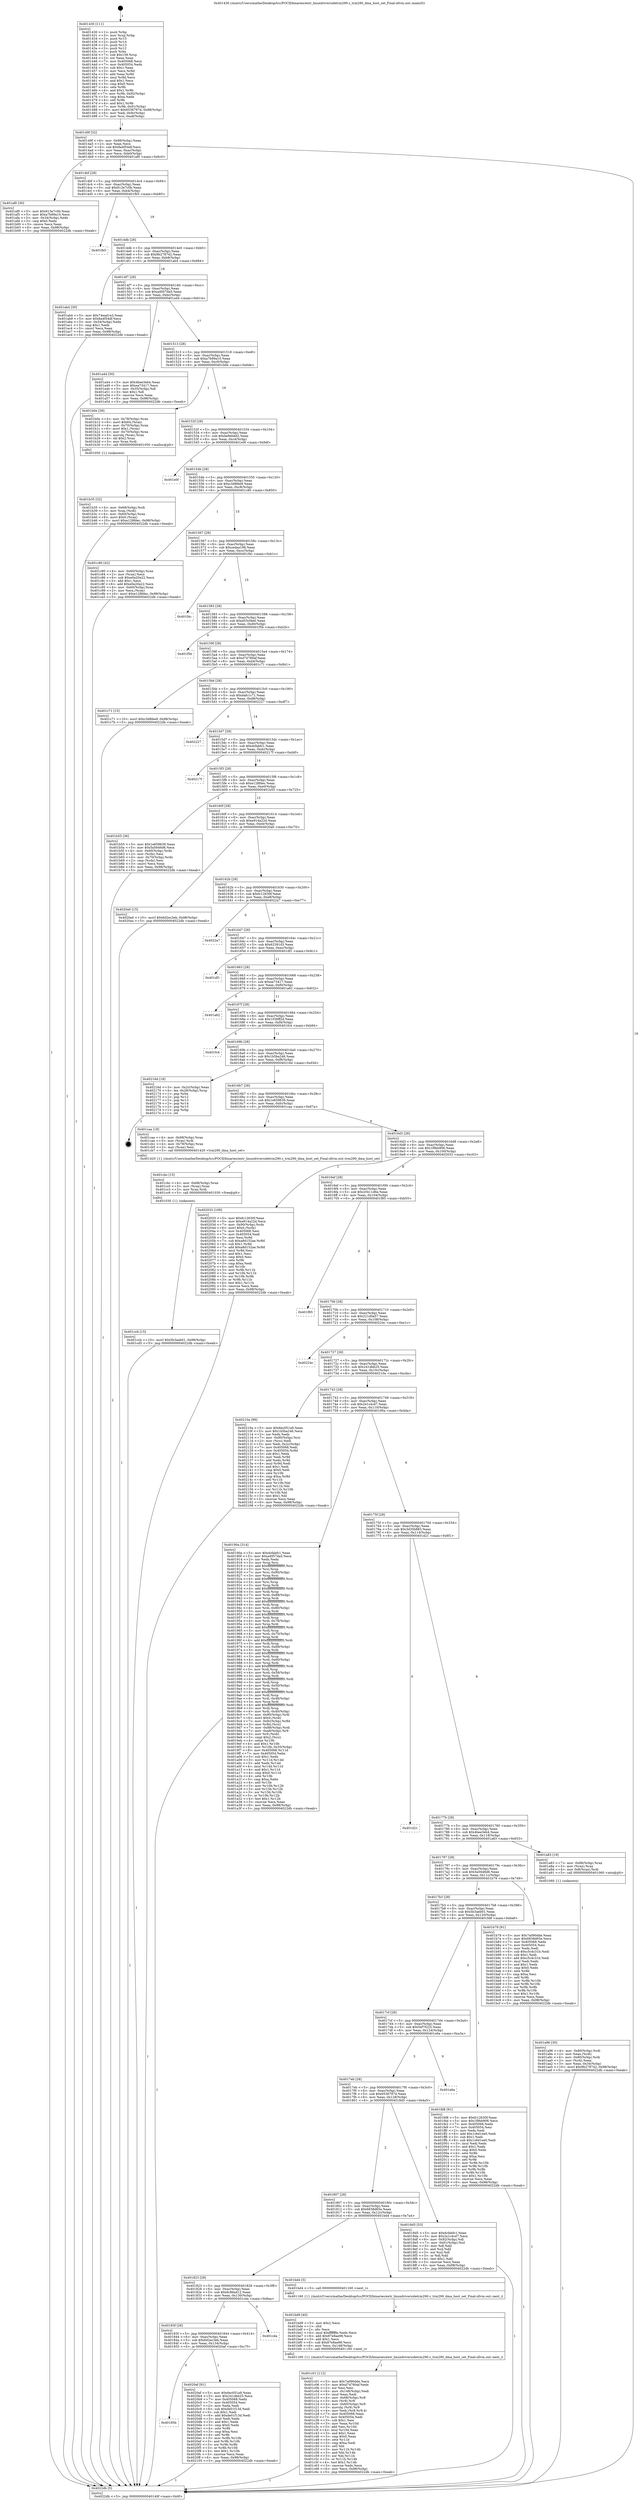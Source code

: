 digraph "0x401430" {
  label = "0x401430 (/mnt/c/Users/mathe/Desktop/tcc/POCII/binaries/extr_linuxdriversidetrm290.c_trm290_dma_host_set_Final-ollvm.out::main(0))"
  labelloc = "t"
  node[shape=record]

  Entry [label="",width=0.3,height=0.3,shape=circle,fillcolor=black,style=filled]
  "0x40149f" [label="{
     0x40149f [32]\l
     | [instrs]\l
     &nbsp;&nbsp;0x40149f \<+6\>: mov -0x98(%rbp),%eax\l
     &nbsp;&nbsp;0x4014a5 \<+2\>: mov %eax,%ecx\l
     &nbsp;&nbsp;0x4014a7 \<+6\>: sub $0x8a4f54df,%ecx\l
     &nbsp;&nbsp;0x4014ad \<+6\>: mov %eax,-0xac(%rbp)\l
     &nbsp;&nbsp;0x4014b3 \<+6\>: mov %ecx,-0xb0(%rbp)\l
     &nbsp;&nbsp;0x4014b9 \<+6\>: je 0000000000401af0 \<main+0x6c0\>\l
  }"]
  "0x401af0" [label="{
     0x401af0 [30]\l
     | [instrs]\l
     &nbsp;&nbsp;0x401af0 \<+5\>: mov $0x913e7c0b,%eax\l
     &nbsp;&nbsp;0x401af5 \<+5\>: mov $0xa7b99a10,%ecx\l
     &nbsp;&nbsp;0x401afa \<+3\>: mov -0x34(%rbp),%edx\l
     &nbsp;&nbsp;0x401afd \<+3\>: cmp $0x0,%edx\l
     &nbsp;&nbsp;0x401b00 \<+3\>: cmove %ecx,%eax\l
     &nbsp;&nbsp;0x401b03 \<+6\>: mov %eax,-0x98(%rbp)\l
     &nbsp;&nbsp;0x401b09 \<+5\>: jmp 00000000004022db \<main+0xeab\>\l
  }"]
  "0x4014bf" [label="{
     0x4014bf [28]\l
     | [instrs]\l
     &nbsp;&nbsp;0x4014bf \<+5\>: jmp 00000000004014c4 \<main+0x94\>\l
     &nbsp;&nbsp;0x4014c4 \<+6\>: mov -0xac(%rbp),%eax\l
     &nbsp;&nbsp;0x4014ca \<+5\>: sub $0x913e7c0b,%eax\l
     &nbsp;&nbsp;0x4014cf \<+6\>: mov %eax,-0xb4(%rbp)\l
     &nbsp;&nbsp;0x4014d5 \<+6\>: je 0000000000401fb5 \<main+0xb85\>\l
  }"]
  Exit [label="",width=0.3,height=0.3,shape=circle,fillcolor=black,style=filled,peripheries=2]
  "0x401fb5" [label="{
     0x401fb5\l
  }", style=dashed]
  "0x4014db" [label="{
     0x4014db [28]\l
     | [instrs]\l
     &nbsp;&nbsp;0x4014db \<+5\>: jmp 00000000004014e0 \<main+0xb0\>\l
     &nbsp;&nbsp;0x4014e0 \<+6\>: mov -0xac(%rbp),%eax\l
     &nbsp;&nbsp;0x4014e6 \<+5\>: sub $0x9b278742,%eax\l
     &nbsp;&nbsp;0x4014eb \<+6\>: mov %eax,-0xb8(%rbp)\l
     &nbsp;&nbsp;0x4014f1 \<+6\>: je 0000000000401ab4 \<main+0x684\>\l
  }"]
  "0x40185b" [label="{
     0x40185b\l
  }", style=dashed]
  "0x401ab4" [label="{
     0x401ab4 [30]\l
     | [instrs]\l
     &nbsp;&nbsp;0x401ab4 \<+5\>: mov $0x74ead1e3,%eax\l
     &nbsp;&nbsp;0x401ab9 \<+5\>: mov $0x8a4f54df,%ecx\l
     &nbsp;&nbsp;0x401abe \<+3\>: mov -0x34(%rbp),%edx\l
     &nbsp;&nbsp;0x401ac1 \<+3\>: cmp $0x1,%edx\l
     &nbsp;&nbsp;0x401ac4 \<+3\>: cmovl %ecx,%eax\l
     &nbsp;&nbsp;0x401ac7 \<+6\>: mov %eax,-0x98(%rbp)\l
     &nbsp;&nbsp;0x401acd \<+5\>: jmp 00000000004022db \<main+0xeab\>\l
  }"]
  "0x4014f7" [label="{
     0x4014f7 [28]\l
     | [instrs]\l
     &nbsp;&nbsp;0x4014f7 \<+5\>: jmp 00000000004014fc \<main+0xcc\>\l
     &nbsp;&nbsp;0x4014fc \<+6\>: mov -0xac(%rbp),%eax\l
     &nbsp;&nbsp;0x401502 \<+5\>: sub $0xa4957da5,%eax\l
     &nbsp;&nbsp;0x401507 \<+6\>: mov %eax,-0xbc(%rbp)\l
     &nbsp;&nbsp;0x40150d \<+6\>: je 0000000000401a44 \<main+0x614\>\l
  }"]
  "0x4020af" [label="{
     0x4020af [91]\l
     | [instrs]\l
     &nbsp;&nbsp;0x4020af \<+5\>: mov $0x6ec051a9,%eax\l
     &nbsp;&nbsp;0x4020b4 \<+5\>: mov $0x241dbb25,%ecx\l
     &nbsp;&nbsp;0x4020b9 \<+7\>: mov 0x405068,%edx\l
     &nbsp;&nbsp;0x4020c0 \<+7\>: mov 0x405054,%esi\l
     &nbsp;&nbsp;0x4020c7 \<+2\>: mov %edx,%edi\l
     &nbsp;&nbsp;0x4020c9 \<+6\>: sub $0xde01f13d,%edi\l
     &nbsp;&nbsp;0x4020cf \<+3\>: sub $0x1,%edi\l
     &nbsp;&nbsp;0x4020d2 \<+6\>: add $0xde01f13d,%edi\l
     &nbsp;&nbsp;0x4020d8 \<+3\>: imul %edi,%edx\l
     &nbsp;&nbsp;0x4020db \<+3\>: and $0x1,%edx\l
     &nbsp;&nbsp;0x4020de \<+3\>: cmp $0x0,%edx\l
     &nbsp;&nbsp;0x4020e1 \<+4\>: sete %r8b\l
     &nbsp;&nbsp;0x4020e5 \<+3\>: cmp $0xa,%esi\l
     &nbsp;&nbsp;0x4020e8 \<+4\>: setl %r9b\l
     &nbsp;&nbsp;0x4020ec \<+3\>: mov %r8b,%r10b\l
     &nbsp;&nbsp;0x4020ef \<+3\>: and %r9b,%r10b\l
     &nbsp;&nbsp;0x4020f2 \<+3\>: xor %r9b,%r8b\l
     &nbsp;&nbsp;0x4020f5 \<+3\>: or %r8b,%r10b\l
     &nbsp;&nbsp;0x4020f8 \<+4\>: test $0x1,%r10b\l
     &nbsp;&nbsp;0x4020fc \<+3\>: cmovne %ecx,%eax\l
     &nbsp;&nbsp;0x4020ff \<+6\>: mov %eax,-0x98(%rbp)\l
     &nbsp;&nbsp;0x402105 \<+5\>: jmp 00000000004022db \<main+0xeab\>\l
  }"]
  "0x401a44" [label="{
     0x401a44 [30]\l
     | [instrs]\l
     &nbsp;&nbsp;0x401a44 \<+5\>: mov $0x4bee3eb4,%eax\l
     &nbsp;&nbsp;0x401a49 \<+5\>: mov $0xea73417,%ecx\l
     &nbsp;&nbsp;0x401a4e \<+3\>: mov -0x35(%rbp),%dl\l
     &nbsp;&nbsp;0x401a51 \<+3\>: test $0x1,%dl\l
     &nbsp;&nbsp;0x401a54 \<+3\>: cmovne %ecx,%eax\l
     &nbsp;&nbsp;0x401a57 \<+6\>: mov %eax,-0x98(%rbp)\l
     &nbsp;&nbsp;0x401a5d \<+5\>: jmp 00000000004022db \<main+0xeab\>\l
  }"]
  "0x401513" [label="{
     0x401513 [28]\l
     | [instrs]\l
     &nbsp;&nbsp;0x401513 \<+5\>: jmp 0000000000401518 \<main+0xe8\>\l
     &nbsp;&nbsp;0x401518 \<+6\>: mov -0xac(%rbp),%eax\l
     &nbsp;&nbsp;0x40151e \<+5\>: sub $0xa7b99a10,%eax\l
     &nbsp;&nbsp;0x401523 \<+6\>: mov %eax,-0xc0(%rbp)\l
     &nbsp;&nbsp;0x401529 \<+6\>: je 0000000000401b0e \<main+0x6de\>\l
  }"]
  "0x40183f" [label="{
     0x40183f [28]\l
     | [instrs]\l
     &nbsp;&nbsp;0x40183f \<+5\>: jmp 0000000000401844 \<main+0x414\>\l
     &nbsp;&nbsp;0x401844 \<+6\>: mov -0xac(%rbp),%eax\l
     &nbsp;&nbsp;0x40184a \<+5\>: sub $0x6d2ec3eb,%eax\l
     &nbsp;&nbsp;0x40184f \<+6\>: mov %eax,-0x134(%rbp)\l
     &nbsp;&nbsp;0x401855 \<+6\>: je 00000000004020af \<main+0xc7f\>\l
  }"]
  "0x401b0e" [label="{
     0x401b0e [39]\l
     | [instrs]\l
     &nbsp;&nbsp;0x401b0e \<+4\>: mov -0x78(%rbp),%rax\l
     &nbsp;&nbsp;0x401b12 \<+6\>: movl $0x64,(%rax)\l
     &nbsp;&nbsp;0x401b18 \<+4\>: mov -0x70(%rbp),%rax\l
     &nbsp;&nbsp;0x401b1c \<+6\>: movl $0x1,(%rax)\l
     &nbsp;&nbsp;0x401b22 \<+4\>: mov -0x70(%rbp),%rax\l
     &nbsp;&nbsp;0x401b26 \<+3\>: movslq (%rax),%rax\l
     &nbsp;&nbsp;0x401b29 \<+4\>: shl $0x2,%rax\l
     &nbsp;&nbsp;0x401b2d \<+3\>: mov %rax,%rdi\l
     &nbsp;&nbsp;0x401b30 \<+5\>: call 0000000000401050 \<malloc@plt\>\l
     | [calls]\l
     &nbsp;&nbsp;0x401050 \{1\} (unknown)\l
  }"]
  "0x40152f" [label="{
     0x40152f [28]\l
     | [instrs]\l
     &nbsp;&nbsp;0x40152f \<+5\>: jmp 0000000000401534 \<main+0x104\>\l
     &nbsp;&nbsp;0x401534 \<+6\>: mov -0xac(%rbp),%eax\l
     &nbsp;&nbsp;0x40153a \<+5\>: sub $0xbe9ebdd2,%eax\l
     &nbsp;&nbsp;0x40153f \<+6\>: mov %eax,-0xc4(%rbp)\l
     &nbsp;&nbsp;0x401545 \<+6\>: je 0000000000401e0f \<main+0x9df\>\l
  }"]
  "0x401cda" [label="{
     0x401cda\l
  }", style=dashed]
  "0x401e0f" [label="{
     0x401e0f\l
  }", style=dashed]
  "0x40154b" [label="{
     0x40154b [28]\l
     | [instrs]\l
     &nbsp;&nbsp;0x40154b \<+5\>: jmp 0000000000401550 \<main+0x120\>\l
     &nbsp;&nbsp;0x401550 \<+6\>: mov -0xac(%rbp),%eax\l
     &nbsp;&nbsp;0x401556 \<+5\>: sub $0xc3d8fee9,%eax\l
     &nbsp;&nbsp;0x40155b \<+6\>: mov %eax,-0xc8(%rbp)\l
     &nbsp;&nbsp;0x401561 \<+6\>: je 0000000000401c80 \<main+0x850\>\l
  }"]
  "0x401ccb" [label="{
     0x401ccb [15]\l
     | [instrs]\l
     &nbsp;&nbsp;0x401ccb \<+10\>: movl $0x5b3aeb01,-0x98(%rbp)\l
     &nbsp;&nbsp;0x401cd5 \<+5\>: jmp 00000000004022db \<main+0xeab\>\l
  }"]
  "0x401c80" [label="{
     0x401c80 [42]\l
     | [instrs]\l
     &nbsp;&nbsp;0x401c80 \<+4\>: mov -0x60(%rbp),%rax\l
     &nbsp;&nbsp;0x401c84 \<+2\>: mov (%rax),%ecx\l
     &nbsp;&nbsp;0x401c86 \<+6\>: sub $0xe0a20a22,%ecx\l
     &nbsp;&nbsp;0x401c8c \<+3\>: add $0x1,%ecx\l
     &nbsp;&nbsp;0x401c8f \<+6\>: add $0xe0a20a22,%ecx\l
     &nbsp;&nbsp;0x401c95 \<+4\>: mov -0x60(%rbp),%rax\l
     &nbsp;&nbsp;0x401c99 \<+2\>: mov %ecx,(%rax)\l
     &nbsp;&nbsp;0x401c9b \<+10\>: movl $0xe128fdec,-0x98(%rbp)\l
     &nbsp;&nbsp;0x401ca5 \<+5\>: jmp 00000000004022db \<main+0xeab\>\l
  }"]
  "0x401567" [label="{
     0x401567 [28]\l
     | [instrs]\l
     &nbsp;&nbsp;0x401567 \<+5\>: jmp 000000000040156c \<main+0x13c\>\l
     &nbsp;&nbsp;0x40156c \<+6\>: mov -0xac(%rbp),%eax\l
     &nbsp;&nbsp;0x401572 \<+5\>: sub $0xcedaa198,%eax\l
     &nbsp;&nbsp;0x401577 \<+6\>: mov %eax,-0xcc(%rbp)\l
     &nbsp;&nbsp;0x40157d \<+6\>: je 0000000000401f4c \<main+0xb1c\>\l
  }"]
  "0x401cbc" [label="{
     0x401cbc [15]\l
     | [instrs]\l
     &nbsp;&nbsp;0x401cbc \<+4\>: mov -0x68(%rbp),%rax\l
     &nbsp;&nbsp;0x401cc0 \<+3\>: mov (%rax),%rax\l
     &nbsp;&nbsp;0x401cc3 \<+3\>: mov %rax,%rdi\l
     &nbsp;&nbsp;0x401cc6 \<+5\>: call 0000000000401030 \<free@plt\>\l
     | [calls]\l
     &nbsp;&nbsp;0x401030 \{1\} (unknown)\l
  }"]
  "0x401f4c" [label="{
     0x401f4c\l
  }", style=dashed]
  "0x401583" [label="{
     0x401583 [28]\l
     | [instrs]\l
     &nbsp;&nbsp;0x401583 \<+5\>: jmp 0000000000401588 \<main+0x158\>\l
     &nbsp;&nbsp;0x401588 \<+6\>: mov -0xac(%rbp),%eax\l
     &nbsp;&nbsp;0x40158e \<+5\>: sub $0xd53cf4e6,%eax\l
     &nbsp;&nbsp;0x401593 \<+6\>: mov %eax,-0xd0(%rbp)\l
     &nbsp;&nbsp;0x401599 \<+6\>: je 0000000000401f5b \<main+0xb2b\>\l
  }"]
  "0x401c01" [label="{
     0x401c01 [112]\l
     | [instrs]\l
     &nbsp;&nbsp;0x401c01 \<+5\>: mov $0x7a090dde,%ecx\l
     &nbsp;&nbsp;0x401c06 \<+5\>: mov $0xd74780af,%edx\l
     &nbsp;&nbsp;0x401c0b \<+2\>: xor %esi,%esi\l
     &nbsp;&nbsp;0x401c0d \<+6\>: mov -0x148(%rbp),%edi\l
     &nbsp;&nbsp;0x401c13 \<+3\>: imul %eax,%edi\l
     &nbsp;&nbsp;0x401c16 \<+4\>: mov -0x68(%rbp),%r8\l
     &nbsp;&nbsp;0x401c1a \<+3\>: mov (%r8),%r8\l
     &nbsp;&nbsp;0x401c1d \<+4\>: mov -0x60(%rbp),%r9\l
     &nbsp;&nbsp;0x401c21 \<+3\>: movslq (%r9),%r9\l
     &nbsp;&nbsp;0x401c24 \<+4\>: mov %edi,(%r8,%r9,4)\l
     &nbsp;&nbsp;0x401c28 \<+7\>: mov 0x405068,%eax\l
     &nbsp;&nbsp;0x401c2f \<+7\>: mov 0x405054,%edi\l
     &nbsp;&nbsp;0x401c36 \<+3\>: sub $0x1,%esi\l
     &nbsp;&nbsp;0x401c39 \<+3\>: mov %eax,%r10d\l
     &nbsp;&nbsp;0x401c3c \<+3\>: add %esi,%r10d\l
     &nbsp;&nbsp;0x401c3f \<+4\>: imul %r10d,%eax\l
     &nbsp;&nbsp;0x401c43 \<+3\>: and $0x1,%eax\l
     &nbsp;&nbsp;0x401c46 \<+3\>: cmp $0x0,%eax\l
     &nbsp;&nbsp;0x401c49 \<+4\>: sete %r11b\l
     &nbsp;&nbsp;0x401c4d \<+3\>: cmp $0xa,%edi\l
     &nbsp;&nbsp;0x401c50 \<+3\>: setl %bl\l
     &nbsp;&nbsp;0x401c53 \<+3\>: mov %r11b,%r14b\l
     &nbsp;&nbsp;0x401c56 \<+3\>: and %bl,%r14b\l
     &nbsp;&nbsp;0x401c59 \<+3\>: xor %bl,%r11b\l
     &nbsp;&nbsp;0x401c5c \<+3\>: or %r11b,%r14b\l
     &nbsp;&nbsp;0x401c5f \<+4\>: test $0x1,%r14b\l
     &nbsp;&nbsp;0x401c63 \<+3\>: cmovne %edx,%ecx\l
     &nbsp;&nbsp;0x401c66 \<+6\>: mov %ecx,-0x98(%rbp)\l
     &nbsp;&nbsp;0x401c6c \<+5\>: jmp 00000000004022db \<main+0xeab\>\l
  }"]
  "0x401f5b" [label="{
     0x401f5b\l
  }", style=dashed]
  "0x40159f" [label="{
     0x40159f [28]\l
     | [instrs]\l
     &nbsp;&nbsp;0x40159f \<+5\>: jmp 00000000004015a4 \<main+0x174\>\l
     &nbsp;&nbsp;0x4015a4 \<+6\>: mov -0xac(%rbp),%eax\l
     &nbsp;&nbsp;0x4015aa \<+5\>: sub $0xd74780af,%eax\l
     &nbsp;&nbsp;0x4015af \<+6\>: mov %eax,-0xd4(%rbp)\l
     &nbsp;&nbsp;0x4015b5 \<+6\>: je 0000000000401c71 \<main+0x841\>\l
  }"]
  "0x401bd9" [label="{
     0x401bd9 [40]\l
     | [instrs]\l
     &nbsp;&nbsp;0x401bd9 \<+5\>: mov $0x2,%ecx\l
     &nbsp;&nbsp;0x401bde \<+1\>: cltd\l
     &nbsp;&nbsp;0x401bdf \<+2\>: idiv %ecx\l
     &nbsp;&nbsp;0x401be1 \<+6\>: imul $0xfffffffe,%edx,%ecx\l
     &nbsp;&nbsp;0x401be7 \<+6\>: add $0x87e8ae98,%ecx\l
     &nbsp;&nbsp;0x401bed \<+3\>: add $0x1,%ecx\l
     &nbsp;&nbsp;0x401bf0 \<+6\>: sub $0x87e8ae98,%ecx\l
     &nbsp;&nbsp;0x401bf6 \<+6\>: mov %ecx,-0x148(%rbp)\l
     &nbsp;&nbsp;0x401bfc \<+5\>: call 0000000000401160 \<next_i\>\l
     | [calls]\l
     &nbsp;&nbsp;0x401160 \{1\} (/mnt/c/Users/mathe/Desktop/tcc/POCII/binaries/extr_linuxdriversidetrm290.c_trm290_dma_host_set_Final-ollvm.out::next_i)\l
  }"]
  "0x401c71" [label="{
     0x401c71 [15]\l
     | [instrs]\l
     &nbsp;&nbsp;0x401c71 \<+10\>: movl $0xc3d8fee9,-0x98(%rbp)\l
     &nbsp;&nbsp;0x401c7b \<+5\>: jmp 00000000004022db \<main+0xeab\>\l
  }"]
  "0x4015bb" [label="{
     0x4015bb [28]\l
     | [instrs]\l
     &nbsp;&nbsp;0x4015bb \<+5\>: jmp 00000000004015c0 \<main+0x190\>\l
     &nbsp;&nbsp;0x4015c0 \<+6\>: mov -0xac(%rbp),%eax\l
     &nbsp;&nbsp;0x4015c6 \<+5\>: sub $0xdafc1c71,%eax\l
     &nbsp;&nbsp;0x4015cb \<+6\>: mov %eax,-0xd8(%rbp)\l
     &nbsp;&nbsp;0x4015d1 \<+6\>: je 0000000000402227 \<main+0xdf7\>\l
  }"]
  "0x401823" [label="{
     0x401823 [28]\l
     | [instrs]\l
     &nbsp;&nbsp;0x401823 \<+5\>: jmp 0000000000401828 \<main+0x3f8\>\l
     &nbsp;&nbsp;0x401828 \<+6\>: mov -0xac(%rbp),%eax\l
     &nbsp;&nbsp;0x40182e \<+5\>: sub $0x6c86ad12,%eax\l
     &nbsp;&nbsp;0x401833 \<+6\>: mov %eax,-0x130(%rbp)\l
     &nbsp;&nbsp;0x401839 \<+6\>: je 0000000000401cda \<main+0x8aa\>\l
  }"]
  "0x402227" [label="{
     0x402227\l
  }", style=dashed]
  "0x4015d7" [label="{
     0x4015d7 [28]\l
     | [instrs]\l
     &nbsp;&nbsp;0x4015d7 \<+5\>: jmp 00000000004015dc \<main+0x1ac\>\l
     &nbsp;&nbsp;0x4015dc \<+6\>: mov -0xac(%rbp),%eax\l
     &nbsp;&nbsp;0x4015e2 \<+5\>: sub $0xdcfabfc1,%eax\l
     &nbsp;&nbsp;0x4015e7 \<+6\>: mov %eax,-0xdc(%rbp)\l
     &nbsp;&nbsp;0x4015ed \<+6\>: je 000000000040217f \<main+0xd4f\>\l
  }"]
  "0x401bd4" [label="{
     0x401bd4 [5]\l
     | [instrs]\l
     &nbsp;&nbsp;0x401bd4 \<+5\>: call 0000000000401160 \<next_i\>\l
     | [calls]\l
     &nbsp;&nbsp;0x401160 \{1\} (/mnt/c/Users/mathe/Desktop/tcc/POCII/binaries/extr_linuxdriversidetrm290.c_trm290_dma_host_set_Final-ollvm.out::next_i)\l
  }"]
  "0x40217f" [label="{
     0x40217f\l
  }", style=dashed]
  "0x4015f3" [label="{
     0x4015f3 [28]\l
     | [instrs]\l
     &nbsp;&nbsp;0x4015f3 \<+5\>: jmp 00000000004015f8 \<main+0x1c8\>\l
     &nbsp;&nbsp;0x4015f8 \<+6\>: mov -0xac(%rbp),%eax\l
     &nbsp;&nbsp;0x4015fe \<+5\>: sub $0xe128fdec,%eax\l
     &nbsp;&nbsp;0x401603 \<+6\>: mov %eax,-0xe0(%rbp)\l
     &nbsp;&nbsp;0x401609 \<+6\>: je 0000000000401b55 \<main+0x725\>\l
  }"]
  "0x401b35" [label="{
     0x401b35 [32]\l
     | [instrs]\l
     &nbsp;&nbsp;0x401b35 \<+4\>: mov -0x68(%rbp),%rdi\l
     &nbsp;&nbsp;0x401b39 \<+3\>: mov %rax,(%rdi)\l
     &nbsp;&nbsp;0x401b3c \<+4\>: mov -0x60(%rbp),%rax\l
     &nbsp;&nbsp;0x401b40 \<+6\>: movl $0x0,(%rax)\l
     &nbsp;&nbsp;0x401b46 \<+10\>: movl $0xe128fdec,-0x98(%rbp)\l
     &nbsp;&nbsp;0x401b50 \<+5\>: jmp 00000000004022db \<main+0xeab\>\l
  }"]
  "0x401b55" [label="{
     0x401b55 [36]\l
     | [instrs]\l
     &nbsp;&nbsp;0x401b55 \<+5\>: mov $0x1e659639,%eax\l
     &nbsp;&nbsp;0x401b5a \<+5\>: mov $0x5a5646d6,%ecx\l
     &nbsp;&nbsp;0x401b5f \<+4\>: mov -0x60(%rbp),%rdx\l
     &nbsp;&nbsp;0x401b63 \<+2\>: mov (%rdx),%esi\l
     &nbsp;&nbsp;0x401b65 \<+4\>: mov -0x70(%rbp),%rdx\l
     &nbsp;&nbsp;0x401b69 \<+2\>: cmp (%rdx),%esi\l
     &nbsp;&nbsp;0x401b6b \<+3\>: cmovl %ecx,%eax\l
     &nbsp;&nbsp;0x401b6e \<+6\>: mov %eax,-0x98(%rbp)\l
     &nbsp;&nbsp;0x401b74 \<+5\>: jmp 00000000004022db \<main+0xeab\>\l
  }"]
  "0x40160f" [label="{
     0x40160f [28]\l
     | [instrs]\l
     &nbsp;&nbsp;0x40160f \<+5\>: jmp 0000000000401614 \<main+0x1e4\>\l
     &nbsp;&nbsp;0x401614 \<+6\>: mov -0xac(%rbp),%eax\l
     &nbsp;&nbsp;0x40161a \<+5\>: sub $0xe914a22d,%eax\l
     &nbsp;&nbsp;0x40161f \<+6\>: mov %eax,-0xe4(%rbp)\l
     &nbsp;&nbsp;0x401625 \<+6\>: je 00000000004020a0 \<main+0xc70\>\l
  }"]
  "0x401a96" [label="{
     0x401a96 [30]\l
     | [instrs]\l
     &nbsp;&nbsp;0x401a96 \<+4\>: mov -0x80(%rbp),%rdi\l
     &nbsp;&nbsp;0x401a9a \<+2\>: mov %eax,(%rdi)\l
     &nbsp;&nbsp;0x401a9c \<+4\>: mov -0x80(%rbp),%rdi\l
     &nbsp;&nbsp;0x401aa0 \<+2\>: mov (%rdi),%eax\l
     &nbsp;&nbsp;0x401aa2 \<+3\>: mov %eax,-0x34(%rbp)\l
     &nbsp;&nbsp;0x401aa5 \<+10\>: movl $0x9b278742,-0x98(%rbp)\l
     &nbsp;&nbsp;0x401aaf \<+5\>: jmp 00000000004022db \<main+0xeab\>\l
  }"]
  "0x4020a0" [label="{
     0x4020a0 [15]\l
     | [instrs]\l
     &nbsp;&nbsp;0x4020a0 \<+10\>: movl $0x6d2ec3eb,-0x98(%rbp)\l
     &nbsp;&nbsp;0x4020aa \<+5\>: jmp 00000000004022db \<main+0xeab\>\l
  }"]
  "0x40162b" [label="{
     0x40162b [28]\l
     | [instrs]\l
     &nbsp;&nbsp;0x40162b \<+5\>: jmp 0000000000401630 \<main+0x200\>\l
     &nbsp;&nbsp;0x401630 \<+6\>: mov -0xac(%rbp),%eax\l
     &nbsp;&nbsp;0x401636 \<+5\>: sub $0xfc12630f,%eax\l
     &nbsp;&nbsp;0x40163b \<+6\>: mov %eax,-0xe8(%rbp)\l
     &nbsp;&nbsp;0x401641 \<+6\>: je 00000000004022a7 \<main+0xe77\>\l
  }"]
  "0x401430" [label="{
     0x401430 [111]\l
     | [instrs]\l
     &nbsp;&nbsp;0x401430 \<+1\>: push %rbp\l
     &nbsp;&nbsp;0x401431 \<+3\>: mov %rsp,%rbp\l
     &nbsp;&nbsp;0x401434 \<+2\>: push %r15\l
     &nbsp;&nbsp;0x401436 \<+2\>: push %r14\l
     &nbsp;&nbsp;0x401438 \<+2\>: push %r13\l
     &nbsp;&nbsp;0x40143a \<+2\>: push %r12\l
     &nbsp;&nbsp;0x40143c \<+1\>: push %rbx\l
     &nbsp;&nbsp;0x40143d \<+7\>: sub $0x158,%rsp\l
     &nbsp;&nbsp;0x401444 \<+2\>: xor %eax,%eax\l
     &nbsp;&nbsp;0x401446 \<+7\>: mov 0x405068,%ecx\l
     &nbsp;&nbsp;0x40144d \<+7\>: mov 0x405054,%edx\l
     &nbsp;&nbsp;0x401454 \<+3\>: sub $0x1,%eax\l
     &nbsp;&nbsp;0x401457 \<+3\>: mov %ecx,%r8d\l
     &nbsp;&nbsp;0x40145a \<+3\>: add %eax,%r8d\l
     &nbsp;&nbsp;0x40145d \<+4\>: imul %r8d,%ecx\l
     &nbsp;&nbsp;0x401461 \<+3\>: and $0x1,%ecx\l
     &nbsp;&nbsp;0x401464 \<+3\>: cmp $0x0,%ecx\l
     &nbsp;&nbsp;0x401467 \<+4\>: sete %r9b\l
     &nbsp;&nbsp;0x40146b \<+4\>: and $0x1,%r9b\l
     &nbsp;&nbsp;0x40146f \<+7\>: mov %r9b,-0x92(%rbp)\l
     &nbsp;&nbsp;0x401476 \<+3\>: cmp $0xa,%edx\l
     &nbsp;&nbsp;0x401479 \<+4\>: setl %r9b\l
     &nbsp;&nbsp;0x40147d \<+4\>: and $0x1,%r9b\l
     &nbsp;&nbsp;0x401481 \<+7\>: mov %r9b,-0x91(%rbp)\l
     &nbsp;&nbsp;0x401488 \<+10\>: movl $0x6536797d,-0x98(%rbp)\l
     &nbsp;&nbsp;0x401492 \<+6\>: mov %edi,-0x9c(%rbp)\l
     &nbsp;&nbsp;0x401498 \<+7\>: mov %rsi,-0xa8(%rbp)\l
  }"]
  "0x4022a7" [label="{
     0x4022a7\l
  }", style=dashed]
  "0x401647" [label="{
     0x401647 [28]\l
     | [instrs]\l
     &nbsp;&nbsp;0x401647 \<+5\>: jmp 000000000040164c \<main+0x21c\>\l
     &nbsp;&nbsp;0x40164c \<+6\>: mov -0xac(%rbp),%eax\l
     &nbsp;&nbsp;0x401652 \<+5\>: sub $0x62391d3,%eax\l
     &nbsp;&nbsp;0x401657 \<+6\>: mov %eax,-0xec(%rbp)\l
     &nbsp;&nbsp;0x40165d \<+6\>: je 0000000000401df1 \<main+0x9c1\>\l
  }"]
  "0x4022db" [label="{
     0x4022db [5]\l
     | [instrs]\l
     &nbsp;&nbsp;0x4022db \<+5\>: jmp 000000000040149f \<main+0x6f\>\l
  }"]
  "0x401df1" [label="{
     0x401df1\l
  }", style=dashed]
  "0x401663" [label="{
     0x401663 [28]\l
     | [instrs]\l
     &nbsp;&nbsp;0x401663 \<+5\>: jmp 0000000000401668 \<main+0x238\>\l
     &nbsp;&nbsp;0x401668 \<+6\>: mov -0xac(%rbp),%eax\l
     &nbsp;&nbsp;0x40166e \<+5\>: sub $0xea73417,%eax\l
     &nbsp;&nbsp;0x401673 \<+6\>: mov %eax,-0xf0(%rbp)\l
     &nbsp;&nbsp;0x401679 \<+6\>: je 0000000000401a62 \<main+0x632\>\l
  }"]
  "0x401807" [label="{
     0x401807 [28]\l
     | [instrs]\l
     &nbsp;&nbsp;0x401807 \<+5\>: jmp 000000000040180c \<main+0x3dc\>\l
     &nbsp;&nbsp;0x40180c \<+6\>: mov -0xac(%rbp),%eax\l
     &nbsp;&nbsp;0x401812 \<+5\>: sub $0x6838d65e,%eax\l
     &nbsp;&nbsp;0x401817 \<+6\>: mov %eax,-0x12c(%rbp)\l
     &nbsp;&nbsp;0x40181d \<+6\>: je 0000000000401bd4 \<main+0x7a4\>\l
  }"]
  "0x401a62" [label="{
     0x401a62\l
  }", style=dashed]
  "0x40167f" [label="{
     0x40167f [28]\l
     | [instrs]\l
     &nbsp;&nbsp;0x40167f \<+5\>: jmp 0000000000401684 \<main+0x254\>\l
     &nbsp;&nbsp;0x401684 \<+6\>: mov -0xac(%rbp),%eax\l
     &nbsp;&nbsp;0x40168a \<+5\>: sub $0x1036ff2d,%eax\l
     &nbsp;&nbsp;0x40168f \<+6\>: mov %eax,-0xf4(%rbp)\l
     &nbsp;&nbsp;0x401695 \<+6\>: je 0000000000401fc4 \<main+0xb94\>\l
  }"]
  "0x4018d5" [label="{
     0x4018d5 [53]\l
     | [instrs]\l
     &nbsp;&nbsp;0x4018d5 \<+5\>: mov $0xdcfabfc1,%eax\l
     &nbsp;&nbsp;0x4018da \<+5\>: mov $0x2e1c4cd7,%ecx\l
     &nbsp;&nbsp;0x4018df \<+6\>: mov -0x92(%rbp),%dl\l
     &nbsp;&nbsp;0x4018e5 \<+7\>: mov -0x91(%rbp),%sil\l
     &nbsp;&nbsp;0x4018ec \<+3\>: mov %dl,%dil\l
     &nbsp;&nbsp;0x4018ef \<+3\>: and %sil,%dil\l
     &nbsp;&nbsp;0x4018f2 \<+3\>: xor %sil,%dl\l
     &nbsp;&nbsp;0x4018f5 \<+3\>: or %dl,%dil\l
     &nbsp;&nbsp;0x4018f8 \<+4\>: test $0x1,%dil\l
     &nbsp;&nbsp;0x4018fc \<+3\>: cmovne %ecx,%eax\l
     &nbsp;&nbsp;0x4018ff \<+6\>: mov %eax,-0x98(%rbp)\l
     &nbsp;&nbsp;0x401905 \<+5\>: jmp 00000000004022db \<main+0xeab\>\l
  }"]
  "0x401fc4" [label="{
     0x401fc4\l
  }", style=dashed]
  "0x40169b" [label="{
     0x40169b [28]\l
     | [instrs]\l
     &nbsp;&nbsp;0x40169b \<+5\>: jmp 00000000004016a0 \<main+0x270\>\l
     &nbsp;&nbsp;0x4016a0 \<+6\>: mov -0xac(%rbp),%eax\l
     &nbsp;&nbsp;0x4016a6 \<+5\>: sub $0x1b5ba246,%eax\l
     &nbsp;&nbsp;0x4016ab \<+6\>: mov %eax,-0xf8(%rbp)\l
     &nbsp;&nbsp;0x4016b1 \<+6\>: je 000000000040216d \<main+0xd3d\>\l
  }"]
  "0x4017eb" [label="{
     0x4017eb [28]\l
     | [instrs]\l
     &nbsp;&nbsp;0x4017eb \<+5\>: jmp 00000000004017f0 \<main+0x3c0\>\l
     &nbsp;&nbsp;0x4017f0 \<+6\>: mov -0xac(%rbp),%eax\l
     &nbsp;&nbsp;0x4017f6 \<+5\>: sub $0x6536797d,%eax\l
     &nbsp;&nbsp;0x4017fb \<+6\>: mov %eax,-0x128(%rbp)\l
     &nbsp;&nbsp;0x401801 \<+6\>: je 00000000004018d5 \<main+0x4a5\>\l
  }"]
  "0x40216d" [label="{
     0x40216d [18]\l
     | [instrs]\l
     &nbsp;&nbsp;0x40216d \<+3\>: mov -0x2c(%rbp),%eax\l
     &nbsp;&nbsp;0x402170 \<+4\>: lea -0x28(%rbp),%rsp\l
     &nbsp;&nbsp;0x402174 \<+1\>: pop %rbx\l
     &nbsp;&nbsp;0x402175 \<+2\>: pop %r12\l
     &nbsp;&nbsp;0x402177 \<+2\>: pop %r13\l
     &nbsp;&nbsp;0x402179 \<+2\>: pop %r14\l
     &nbsp;&nbsp;0x40217b \<+2\>: pop %r15\l
     &nbsp;&nbsp;0x40217d \<+1\>: pop %rbp\l
     &nbsp;&nbsp;0x40217e \<+1\>: ret\l
  }"]
  "0x4016b7" [label="{
     0x4016b7 [28]\l
     | [instrs]\l
     &nbsp;&nbsp;0x4016b7 \<+5\>: jmp 00000000004016bc \<main+0x28c\>\l
     &nbsp;&nbsp;0x4016bc \<+6\>: mov -0xac(%rbp),%eax\l
     &nbsp;&nbsp;0x4016c2 \<+5\>: sub $0x1e659639,%eax\l
     &nbsp;&nbsp;0x4016c7 \<+6\>: mov %eax,-0xfc(%rbp)\l
     &nbsp;&nbsp;0x4016cd \<+6\>: je 0000000000401caa \<main+0x87a\>\l
  }"]
  "0x401e6a" [label="{
     0x401e6a\l
  }", style=dashed]
  "0x401caa" [label="{
     0x401caa [18]\l
     | [instrs]\l
     &nbsp;&nbsp;0x401caa \<+4\>: mov -0x68(%rbp),%rax\l
     &nbsp;&nbsp;0x401cae \<+3\>: mov (%rax),%rdi\l
     &nbsp;&nbsp;0x401cb1 \<+4\>: mov -0x78(%rbp),%rax\l
     &nbsp;&nbsp;0x401cb5 \<+2\>: mov (%rax),%esi\l
     &nbsp;&nbsp;0x401cb7 \<+5\>: call 0000000000401420 \<trm290_dma_host_set\>\l
     | [calls]\l
     &nbsp;&nbsp;0x401420 \{1\} (/mnt/c/Users/mathe/Desktop/tcc/POCII/binaries/extr_linuxdriversidetrm290.c_trm290_dma_host_set_Final-ollvm.out::trm290_dma_host_set)\l
  }"]
  "0x4016d3" [label="{
     0x4016d3 [28]\l
     | [instrs]\l
     &nbsp;&nbsp;0x4016d3 \<+5\>: jmp 00000000004016d8 \<main+0x2a8\>\l
     &nbsp;&nbsp;0x4016d8 \<+6\>: mov -0xac(%rbp),%eax\l
     &nbsp;&nbsp;0x4016de \<+5\>: sub $0x1f9bb906,%eax\l
     &nbsp;&nbsp;0x4016e3 \<+6\>: mov %eax,-0x100(%rbp)\l
     &nbsp;&nbsp;0x4016e9 \<+6\>: je 0000000000402033 \<main+0xc03\>\l
  }"]
  "0x4017cf" [label="{
     0x4017cf [28]\l
     | [instrs]\l
     &nbsp;&nbsp;0x4017cf \<+5\>: jmp 00000000004017d4 \<main+0x3a4\>\l
     &nbsp;&nbsp;0x4017d4 \<+6\>: mov -0xac(%rbp),%eax\l
     &nbsp;&nbsp;0x4017da \<+5\>: sub $0x5ef7f225,%eax\l
     &nbsp;&nbsp;0x4017df \<+6\>: mov %eax,-0x124(%rbp)\l
     &nbsp;&nbsp;0x4017e5 \<+6\>: je 0000000000401e6a \<main+0xa3a\>\l
  }"]
  "0x402033" [label="{
     0x402033 [109]\l
     | [instrs]\l
     &nbsp;&nbsp;0x402033 \<+5\>: mov $0xfc12630f,%eax\l
     &nbsp;&nbsp;0x402038 \<+5\>: mov $0xe914a22d,%ecx\l
     &nbsp;&nbsp;0x40203d \<+7\>: mov -0x90(%rbp),%rdx\l
     &nbsp;&nbsp;0x402044 \<+6\>: movl $0x0,(%rdx)\l
     &nbsp;&nbsp;0x40204a \<+7\>: mov 0x405068,%esi\l
     &nbsp;&nbsp;0x402051 \<+7\>: mov 0x405054,%edi\l
     &nbsp;&nbsp;0x402058 \<+3\>: mov %esi,%r8d\l
     &nbsp;&nbsp;0x40205b \<+7\>: sub $0xa8d152ae,%r8d\l
     &nbsp;&nbsp;0x402062 \<+4\>: sub $0x1,%r8d\l
     &nbsp;&nbsp;0x402066 \<+7\>: add $0xa8d152ae,%r8d\l
     &nbsp;&nbsp;0x40206d \<+4\>: imul %r8d,%esi\l
     &nbsp;&nbsp;0x402071 \<+3\>: and $0x1,%esi\l
     &nbsp;&nbsp;0x402074 \<+3\>: cmp $0x0,%esi\l
     &nbsp;&nbsp;0x402077 \<+4\>: sete %r9b\l
     &nbsp;&nbsp;0x40207b \<+3\>: cmp $0xa,%edi\l
     &nbsp;&nbsp;0x40207e \<+4\>: setl %r10b\l
     &nbsp;&nbsp;0x402082 \<+3\>: mov %r9b,%r11b\l
     &nbsp;&nbsp;0x402085 \<+3\>: and %r10b,%r11b\l
     &nbsp;&nbsp;0x402088 \<+3\>: xor %r10b,%r9b\l
     &nbsp;&nbsp;0x40208b \<+3\>: or %r9b,%r11b\l
     &nbsp;&nbsp;0x40208e \<+4\>: test $0x1,%r11b\l
     &nbsp;&nbsp;0x402092 \<+3\>: cmovne %ecx,%eax\l
     &nbsp;&nbsp;0x402095 \<+6\>: mov %eax,-0x98(%rbp)\l
     &nbsp;&nbsp;0x40209b \<+5\>: jmp 00000000004022db \<main+0xeab\>\l
  }"]
  "0x4016ef" [label="{
     0x4016ef [28]\l
     | [instrs]\l
     &nbsp;&nbsp;0x4016ef \<+5\>: jmp 00000000004016f4 \<main+0x2c4\>\l
     &nbsp;&nbsp;0x4016f4 \<+6\>: mov -0xac(%rbp),%eax\l
     &nbsp;&nbsp;0x4016fa \<+5\>: sub $0x20411d6e,%eax\l
     &nbsp;&nbsp;0x4016ff \<+6\>: mov %eax,-0x104(%rbp)\l
     &nbsp;&nbsp;0x401705 \<+6\>: je 0000000000401f85 \<main+0xb55\>\l
  }"]
  "0x401fd8" [label="{
     0x401fd8 [91]\l
     | [instrs]\l
     &nbsp;&nbsp;0x401fd8 \<+5\>: mov $0xfc12630f,%eax\l
     &nbsp;&nbsp;0x401fdd \<+5\>: mov $0x1f9bb906,%ecx\l
     &nbsp;&nbsp;0x401fe2 \<+7\>: mov 0x405068,%edx\l
     &nbsp;&nbsp;0x401fe9 \<+7\>: mov 0x405054,%esi\l
     &nbsp;&nbsp;0x401ff0 \<+2\>: mov %edx,%edi\l
     &nbsp;&nbsp;0x401ff2 \<+6\>: add $0x1c6d1ee0,%edi\l
     &nbsp;&nbsp;0x401ff8 \<+3\>: sub $0x1,%edi\l
     &nbsp;&nbsp;0x401ffb \<+6\>: sub $0x1c6d1ee0,%edi\l
     &nbsp;&nbsp;0x402001 \<+3\>: imul %edi,%edx\l
     &nbsp;&nbsp;0x402004 \<+3\>: and $0x1,%edx\l
     &nbsp;&nbsp;0x402007 \<+3\>: cmp $0x0,%edx\l
     &nbsp;&nbsp;0x40200a \<+4\>: sete %r8b\l
     &nbsp;&nbsp;0x40200e \<+3\>: cmp $0xa,%esi\l
     &nbsp;&nbsp;0x402011 \<+4\>: setl %r9b\l
     &nbsp;&nbsp;0x402015 \<+3\>: mov %r8b,%r10b\l
     &nbsp;&nbsp;0x402018 \<+3\>: and %r9b,%r10b\l
     &nbsp;&nbsp;0x40201b \<+3\>: xor %r9b,%r8b\l
     &nbsp;&nbsp;0x40201e \<+3\>: or %r8b,%r10b\l
     &nbsp;&nbsp;0x402021 \<+4\>: test $0x1,%r10b\l
     &nbsp;&nbsp;0x402025 \<+3\>: cmovne %ecx,%eax\l
     &nbsp;&nbsp;0x402028 \<+6\>: mov %eax,-0x98(%rbp)\l
     &nbsp;&nbsp;0x40202e \<+5\>: jmp 00000000004022db \<main+0xeab\>\l
  }"]
  "0x401f85" [label="{
     0x401f85\l
  }", style=dashed]
  "0x40170b" [label="{
     0x40170b [28]\l
     | [instrs]\l
     &nbsp;&nbsp;0x40170b \<+5\>: jmp 0000000000401710 \<main+0x2e0\>\l
     &nbsp;&nbsp;0x401710 \<+6\>: mov -0xac(%rbp),%eax\l
     &nbsp;&nbsp;0x401716 \<+5\>: sub $0x221d0a57,%eax\l
     &nbsp;&nbsp;0x40171b \<+6\>: mov %eax,-0x108(%rbp)\l
     &nbsp;&nbsp;0x401721 \<+6\>: je 000000000040224c \<main+0xe1c\>\l
  }"]
  "0x4017b3" [label="{
     0x4017b3 [28]\l
     | [instrs]\l
     &nbsp;&nbsp;0x4017b3 \<+5\>: jmp 00000000004017b8 \<main+0x388\>\l
     &nbsp;&nbsp;0x4017b8 \<+6\>: mov -0xac(%rbp),%eax\l
     &nbsp;&nbsp;0x4017be \<+5\>: sub $0x5b3aeb01,%eax\l
     &nbsp;&nbsp;0x4017c3 \<+6\>: mov %eax,-0x120(%rbp)\l
     &nbsp;&nbsp;0x4017c9 \<+6\>: je 0000000000401fd8 \<main+0xba8\>\l
  }"]
  "0x40224c" [label="{
     0x40224c\l
  }", style=dashed]
  "0x401727" [label="{
     0x401727 [28]\l
     | [instrs]\l
     &nbsp;&nbsp;0x401727 \<+5\>: jmp 000000000040172c \<main+0x2fc\>\l
     &nbsp;&nbsp;0x40172c \<+6\>: mov -0xac(%rbp),%eax\l
     &nbsp;&nbsp;0x401732 \<+5\>: sub $0x241dbb25,%eax\l
     &nbsp;&nbsp;0x401737 \<+6\>: mov %eax,-0x10c(%rbp)\l
     &nbsp;&nbsp;0x40173d \<+6\>: je 000000000040210a \<main+0xcda\>\l
  }"]
  "0x401b79" [label="{
     0x401b79 [91]\l
     | [instrs]\l
     &nbsp;&nbsp;0x401b79 \<+5\>: mov $0x7a090dde,%eax\l
     &nbsp;&nbsp;0x401b7e \<+5\>: mov $0x6838d65e,%ecx\l
     &nbsp;&nbsp;0x401b83 \<+7\>: mov 0x405068,%edx\l
     &nbsp;&nbsp;0x401b8a \<+7\>: mov 0x405054,%esi\l
     &nbsp;&nbsp;0x401b91 \<+2\>: mov %edx,%edi\l
     &nbsp;&nbsp;0x401b93 \<+6\>: sub $0xc5c4c31b,%edi\l
     &nbsp;&nbsp;0x401b99 \<+3\>: sub $0x1,%edi\l
     &nbsp;&nbsp;0x401b9c \<+6\>: add $0xc5c4c31b,%edi\l
     &nbsp;&nbsp;0x401ba2 \<+3\>: imul %edi,%edx\l
     &nbsp;&nbsp;0x401ba5 \<+3\>: and $0x1,%edx\l
     &nbsp;&nbsp;0x401ba8 \<+3\>: cmp $0x0,%edx\l
     &nbsp;&nbsp;0x401bab \<+4\>: sete %r8b\l
     &nbsp;&nbsp;0x401baf \<+3\>: cmp $0xa,%esi\l
     &nbsp;&nbsp;0x401bb2 \<+4\>: setl %r9b\l
     &nbsp;&nbsp;0x401bb6 \<+3\>: mov %r8b,%r10b\l
     &nbsp;&nbsp;0x401bb9 \<+3\>: and %r9b,%r10b\l
     &nbsp;&nbsp;0x401bbc \<+3\>: xor %r9b,%r8b\l
     &nbsp;&nbsp;0x401bbf \<+3\>: or %r8b,%r10b\l
     &nbsp;&nbsp;0x401bc2 \<+4\>: test $0x1,%r10b\l
     &nbsp;&nbsp;0x401bc6 \<+3\>: cmovne %ecx,%eax\l
     &nbsp;&nbsp;0x401bc9 \<+6\>: mov %eax,-0x98(%rbp)\l
     &nbsp;&nbsp;0x401bcf \<+5\>: jmp 00000000004022db \<main+0xeab\>\l
  }"]
  "0x40210a" [label="{
     0x40210a [99]\l
     | [instrs]\l
     &nbsp;&nbsp;0x40210a \<+5\>: mov $0x6ec051a9,%eax\l
     &nbsp;&nbsp;0x40210f \<+5\>: mov $0x1b5ba246,%ecx\l
     &nbsp;&nbsp;0x402114 \<+2\>: xor %edx,%edx\l
     &nbsp;&nbsp;0x402116 \<+7\>: mov -0x90(%rbp),%rsi\l
     &nbsp;&nbsp;0x40211d \<+2\>: mov (%rsi),%edi\l
     &nbsp;&nbsp;0x40211f \<+3\>: mov %edi,-0x2c(%rbp)\l
     &nbsp;&nbsp;0x402122 \<+7\>: mov 0x405068,%edi\l
     &nbsp;&nbsp;0x402129 \<+8\>: mov 0x405054,%r8d\l
     &nbsp;&nbsp;0x402131 \<+3\>: sub $0x1,%edx\l
     &nbsp;&nbsp;0x402134 \<+3\>: mov %edi,%r9d\l
     &nbsp;&nbsp;0x402137 \<+3\>: add %edx,%r9d\l
     &nbsp;&nbsp;0x40213a \<+4\>: imul %r9d,%edi\l
     &nbsp;&nbsp;0x40213e \<+3\>: and $0x1,%edi\l
     &nbsp;&nbsp;0x402141 \<+3\>: cmp $0x0,%edi\l
     &nbsp;&nbsp;0x402144 \<+4\>: sete %r10b\l
     &nbsp;&nbsp;0x402148 \<+4\>: cmp $0xa,%r8d\l
     &nbsp;&nbsp;0x40214c \<+4\>: setl %r11b\l
     &nbsp;&nbsp;0x402150 \<+3\>: mov %r10b,%bl\l
     &nbsp;&nbsp;0x402153 \<+3\>: and %r11b,%bl\l
     &nbsp;&nbsp;0x402156 \<+3\>: xor %r11b,%r10b\l
     &nbsp;&nbsp;0x402159 \<+3\>: or %r10b,%bl\l
     &nbsp;&nbsp;0x40215c \<+3\>: test $0x1,%bl\l
     &nbsp;&nbsp;0x40215f \<+3\>: cmovne %ecx,%eax\l
     &nbsp;&nbsp;0x402162 \<+6\>: mov %eax,-0x98(%rbp)\l
     &nbsp;&nbsp;0x402168 \<+5\>: jmp 00000000004022db \<main+0xeab\>\l
  }"]
  "0x401743" [label="{
     0x401743 [28]\l
     | [instrs]\l
     &nbsp;&nbsp;0x401743 \<+5\>: jmp 0000000000401748 \<main+0x318\>\l
     &nbsp;&nbsp;0x401748 \<+6\>: mov -0xac(%rbp),%eax\l
     &nbsp;&nbsp;0x40174e \<+5\>: sub $0x2e1c4cd7,%eax\l
     &nbsp;&nbsp;0x401753 \<+6\>: mov %eax,-0x110(%rbp)\l
     &nbsp;&nbsp;0x401759 \<+6\>: je 000000000040190a \<main+0x4da\>\l
  }"]
  "0x401797" [label="{
     0x401797 [28]\l
     | [instrs]\l
     &nbsp;&nbsp;0x401797 \<+5\>: jmp 000000000040179c \<main+0x36c\>\l
     &nbsp;&nbsp;0x40179c \<+6\>: mov -0xac(%rbp),%eax\l
     &nbsp;&nbsp;0x4017a2 \<+5\>: sub $0x5a5646d6,%eax\l
     &nbsp;&nbsp;0x4017a7 \<+6\>: mov %eax,-0x11c(%rbp)\l
     &nbsp;&nbsp;0x4017ad \<+6\>: je 0000000000401b79 \<main+0x749\>\l
  }"]
  "0x40190a" [label="{
     0x40190a [314]\l
     | [instrs]\l
     &nbsp;&nbsp;0x40190a \<+5\>: mov $0xdcfabfc1,%eax\l
     &nbsp;&nbsp;0x40190f \<+5\>: mov $0xa4957da5,%ecx\l
     &nbsp;&nbsp;0x401914 \<+2\>: xor %edx,%edx\l
     &nbsp;&nbsp;0x401916 \<+3\>: mov %rsp,%rsi\l
     &nbsp;&nbsp;0x401919 \<+4\>: add $0xfffffffffffffff0,%rsi\l
     &nbsp;&nbsp;0x40191d \<+3\>: mov %rsi,%rsp\l
     &nbsp;&nbsp;0x401920 \<+7\>: mov %rsi,-0x90(%rbp)\l
     &nbsp;&nbsp;0x401927 \<+3\>: mov %rsp,%rsi\l
     &nbsp;&nbsp;0x40192a \<+4\>: add $0xfffffffffffffff0,%rsi\l
     &nbsp;&nbsp;0x40192e \<+3\>: mov %rsi,%rsp\l
     &nbsp;&nbsp;0x401931 \<+3\>: mov %rsp,%rdi\l
     &nbsp;&nbsp;0x401934 \<+4\>: add $0xfffffffffffffff0,%rdi\l
     &nbsp;&nbsp;0x401938 \<+3\>: mov %rdi,%rsp\l
     &nbsp;&nbsp;0x40193b \<+7\>: mov %rdi,-0x88(%rbp)\l
     &nbsp;&nbsp;0x401942 \<+3\>: mov %rsp,%rdi\l
     &nbsp;&nbsp;0x401945 \<+4\>: add $0xfffffffffffffff0,%rdi\l
     &nbsp;&nbsp;0x401949 \<+3\>: mov %rdi,%rsp\l
     &nbsp;&nbsp;0x40194c \<+4\>: mov %rdi,-0x80(%rbp)\l
     &nbsp;&nbsp;0x401950 \<+3\>: mov %rsp,%rdi\l
     &nbsp;&nbsp;0x401953 \<+4\>: add $0xfffffffffffffff0,%rdi\l
     &nbsp;&nbsp;0x401957 \<+3\>: mov %rdi,%rsp\l
     &nbsp;&nbsp;0x40195a \<+4\>: mov %rdi,-0x78(%rbp)\l
     &nbsp;&nbsp;0x40195e \<+3\>: mov %rsp,%rdi\l
     &nbsp;&nbsp;0x401961 \<+4\>: add $0xfffffffffffffff0,%rdi\l
     &nbsp;&nbsp;0x401965 \<+3\>: mov %rdi,%rsp\l
     &nbsp;&nbsp;0x401968 \<+4\>: mov %rdi,-0x70(%rbp)\l
     &nbsp;&nbsp;0x40196c \<+3\>: mov %rsp,%rdi\l
     &nbsp;&nbsp;0x40196f \<+4\>: add $0xfffffffffffffff0,%rdi\l
     &nbsp;&nbsp;0x401973 \<+3\>: mov %rdi,%rsp\l
     &nbsp;&nbsp;0x401976 \<+4\>: mov %rdi,-0x68(%rbp)\l
     &nbsp;&nbsp;0x40197a \<+3\>: mov %rsp,%rdi\l
     &nbsp;&nbsp;0x40197d \<+4\>: add $0xfffffffffffffff0,%rdi\l
     &nbsp;&nbsp;0x401981 \<+3\>: mov %rdi,%rsp\l
     &nbsp;&nbsp;0x401984 \<+4\>: mov %rdi,-0x60(%rbp)\l
     &nbsp;&nbsp;0x401988 \<+3\>: mov %rsp,%rdi\l
     &nbsp;&nbsp;0x40198b \<+4\>: add $0xfffffffffffffff0,%rdi\l
     &nbsp;&nbsp;0x40198f \<+3\>: mov %rdi,%rsp\l
     &nbsp;&nbsp;0x401992 \<+4\>: mov %rdi,-0x58(%rbp)\l
     &nbsp;&nbsp;0x401996 \<+3\>: mov %rsp,%rdi\l
     &nbsp;&nbsp;0x401999 \<+4\>: add $0xfffffffffffffff0,%rdi\l
     &nbsp;&nbsp;0x40199d \<+3\>: mov %rdi,%rsp\l
     &nbsp;&nbsp;0x4019a0 \<+4\>: mov %rdi,-0x50(%rbp)\l
     &nbsp;&nbsp;0x4019a4 \<+3\>: mov %rsp,%rdi\l
     &nbsp;&nbsp;0x4019a7 \<+4\>: add $0xfffffffffffffff0,%rdi\l
     &nbsp;&nbsp;0x4019ab \<+3\>: mov %rdi,%rsp\l
     &nbsp;&nbsp;0x4019ae \<+4\>: mov %rdi,-0x48(%rbp)\l
     &nbsp;&nbsp;0x4019b2 \<+3\>: mov %rsp,%rdi\l
     &nbsp;&nbsp;0x4019b5 \<+4\>: add $0xfffffffffffffff0,%rdi\l
     &nbsp;&nbsp;0x4019b9 \<+3\>: mov %rdi,%rsp\l
     &nbsp;&nbsp;0x4019bc \<+4\>: mov %rdi,-0x40(%rbp)\l
     &nbsp;&nbsp;0x4019c0 \<+7\>: mov -0x90(%rbp),%rdi\l
     &nbsp;&nbsp;0x4019c7 \<+6\>: movl $0x0,(%rdi)\l
     &nbsp;&nbsp;0x4019cd \<+7\>: mov -0x9c(%rbp),%r8d\l
     &nbsp;&nbsp;0x4019d4 \<+3\>: mov %r8d,(%rsi)\l
     &nbsp;&nbsp;0x4019d7 \<+7\>: mov -0x88(%rbp),%rdi\l
     &nbsp;&nbsp;0x4019de \<+7\>: mov -0xa8(%rbp),%r9\l
     &nbsp;&nbsp;0x4019e5 \<+3\>: mov %r9,(%rdi)\l
     &nbsp;&nbsp;0x4019e8 \<+3\>: cmpl $0x2,(%rsi)\l
     &nbsp;&nbsp;0x4019eb \<+4\>: setne %r10b\l
     &nbsp;&nbsp;0x4019ef \<+4\>: and $0x1,%r10b\l
     &nbsp;&nbsp;0x4019f3 \<+4\>: mov %r10b,-0x35(%rbp)\l
     &nbsp;&nbsp;0x4019f7 \<+8\>: mov 0x405068,%r11d\l
     &nbsp;&nbsp;0x4019ff \<+7\>: mov 0x405054,%ebx\l
     &nbsp;&nbsp;0x401a06 \<+3\>: sub $0x1,%edx\l
     &nbsp;&nbsp;0x401a09 \<+3\>: mov %r11d,%r14d\l
     &nbsp;&nbsp;0x401a0c \<+3\>: add %edx,%r14d\l
     &nbsp;&nbsp;0x401a0f \<+4\>: imul %r14d,%r11d\l
     &nbsp;&nbsp;0x401a13 \<+4\>: and $0x1,%r11d\l
     &nbsp;&nbsp;0x401a17 \<+4\>: cmp $0x0,%r11d\l
     &nbsp;&nbsp;0x401a1b \<+4\>: sete %r10b\l
     &nbsp;&nbsp;0x401a1f \<+3\>: cmp $0xa,%ebx\l
     &nbsp;&nbsp;0x401a22 \<+4\>: setl %r15b\l
     &nbsp;&nbsp;0x401a26 \<+3\>: mov %r10b,%r12b\l
     &nbsp;&nbsp;0x401a29 \<+3\>: and %r15b,%r12b\l
     &nbsp;&nbsp;0x401a2c \<+3\>: xor %r15b,%r10b\l
     &nbsp;&nbsp;0x401a2f \<+3\>: or %r10b,%r12b\l
     &nbsp;&nbsp;0x401a32 \<+4\>: test $0x1,%r12b\l
     &nbsp;&nbsp;0x401a36 \<+3\>: cmovne %ecx,%eax\l
     &nbsp;&nbsp;0x401a39 \<+6\>: mov %eax,-0x98(%rbp)\l
     &nbsp;&nbsp;0x401a3f \<+5\>: jmp 00000000004022db \<main+0xeab\>\l
  }"]
  "0x40175f" [label="{
     0x40175f [28]\l
     | [instrs]\l
     &nbsp;&nbsp;0x40175f \<+5\>: jmp 0000000000401764 \<main+0x334\>\l
     &nbsp;&nbsp;0x401764 \<+6\>: mov -0xac(%rbp),%eax\l
     &nbsp;&nbsp;0x40176a \<+5\>: sub $0x3d35b883,%eax\l
     &nbsp;&nbsp;0x40176f \<+6\>: mov %eax,-0x114(%rbp)\l
     &nbsp;&nbsp;0x401775 \<+6\>: je 0000000000401d21 \<main+0x8f1\>\l
  }"]
  "0x401a83" [label="{
     0x401a83 [19]\l
     | [instrs]\l
     &nbsp;&nbsp;0x401a83 \<+7\>: mov -0x88(%rbp),%rax\l
     &nbsp;&nbsp;0x401a8a \<+3\>: mov (%rax),%rax\l
     &nbsp;&nbsp;0x401a8d \<+4\>: mov 0x8(%rax),%rdi\l
     &nbsp;&nbsp;0x401a91 \<+5\>: call 0000000000401060 \<atoi@plt\>\l
     | [calls]\l
     &nbsp;&nbsp;0x401060 \{1\} (unknown)\l
  }"]
  "0x401d21" [label="{
     0x401d21\l
  }", style=dashed]
  "0x40177b" [label="{
     0x40177b [28]\l
     | [instrs]\l
     &nbsp;&nbsp;0x40177b \<+5\>: jmp 0000000000401780 \<main+0x350\>\l
     &nbsp;&nbsp;0x401780 \<+6\>: mov -0xac(%rbp),%eax\l
     &nbsp;&nbsp;0x401786 \<+5\>: sub $0x4bee3eb4,%eax\l
     &nbsp;&nbsp;0x40178b \<+6\>: mov %eax,-0x118(%rbp)\l
     &nbsp;&nbsp;0x401791 \<+6\>: je 0000000000401a83 \<main+0x653\>\l
  }"]
  Entry -> "0x401430" [label=" 1"]
  "0x40149f" -> "0x401af0" [label=" 1"]
  "0x40149f" -> "0x4014bf" [label=" 19"]
  "0x40216d" -> Exit [label=" 1"]
  "0x4014bf" -> "0x401fb5" [label=" 0"]
  "0x4014bf" -> "0x4014db" [label=" 19"]
  "0x40210a" -> "0x4022db" [label=" 1"]
  "0x4014db" -> "0x401ab4" [label=" 1"]
  "0x4014db" -> "0x4014f7" [label=" 18"]
  "0x4020af" -> "0x4022db" [label=" 1"]
  "0x4014f7" -> "0x401a44" [label=" 1"]
  "0x4014f7" -> "0x401513" [label=" 17"]
  "0x40183f" -> "0x40185b" [label=" 0"]
  "0x401513" -> "0x401b0e" [label=" 1"]
  "0x401513" -> "0x40152f" [label=" 16"]
  "0x40183f" -> "0x4020af" [label=" 1"]
  "0x40152f" -> "0x401e0f" [label=" 0"]
  "0x40152f" -> "0x40154b" [label=" 16"]
  "0x401823" -> "0x40183f" [label=" 1"]
  "0x40154b" -> "0x401c80" [label=" 1"]
  "0x40154b" -> "0x401567" [label=" 15"]
  "0x401823" -> "0x401cda" [label=" 0"]
  "0x401567" -> "0x401f4c" [label=" 0"]
  "0x401567" -> "0x401583" [label=" 15"]
  "0x4020a0" -> "0x4022db" [label=" 1"]
  "0x401583" -> "0x401f5b" [label=" 0"]
  "0x401583" -> "0x40159f" [label=" 15"]
  "0x402033" -> "0x4022db" [label=" 1"]
  "0x40159f" -> "0x401c71" [label=" 1"]
  "0x40159f" -> "0x4015bb" [label=" 14"]
  "0x401fd8" -> "0x4022db" [label=" 1"]
  "0x4015bb" -> "0x402227" [label=" 0"]
  "0x4015bb" -> "0x4015d7" [label=" 14"]
  "0x401ccb" -> "0x4022db" [label=" 1"]
  "0x4015d7" -> "0x40217f" [label=" 0"]
  "0x4015d7" -> "0x4015f3" [label=" 14"]
  "0x401cbc" -> "0x401ccb" [label=" 1"]
  "0x4015f3" -> "0x401b55" [label=" 2"]
  "0x4015f3" -> "0x40160f" [label=" 12"]
  "0x401c80" -> "0x4022db" [label=" 1"]
  "0x40160f" -> "0x4020a0" [label=" 1"]
  "0x40160f" -> "0x40162b" [label=" 11"]
  "0x401c71" -> "0x4022db" [label=" 1"]
  "0x40162b" -> "0x4022a7" [label=" 0"]
  "0x40162b" -> "0x401647" [label=" 11"]
  "0x401bd9" -> "0x401c01" [label=" 1"]
  "0x401647" -> "0x401df1" [label=" 0"]
  "0x401647" -> "0x401663" [label=" 11"]
  "0x401bd4" -> "0x401bd9" [label=" 1"]
  "0x401663" -> "0x401a62" [label=" 0"]
  "0x401663" -> "0x40167f" [label=" 11"]
  "0x401807" -> "0x401823" [label=" 1"]
  "0x40167f" -> "0x401fc4" [label=" 0"]
  "0x40167f" -> "0x40169b" [label=" 11"]
  "0x401807" -> "0x401bd4" [label=" 1"]
  "0x40169b" -> "0x40216d" [label=" 1"]
  "0x40169b" -> "0x4016b7" [label=" 10"]
  "0x401b79" -> "0x4022db" [label=" 1"]
  "0x4016b7" -> "0x401caa" [label=" 1"]
  "0x4016b7" -> "0x4016d3" [label=" 9"]
  "0x401b55" -> "0x4022db" [label=" 2"]
  "0x4016d3" -> "0x402033" [label=" 1"]
  "0x4016d3" -> "0x4016ef" [label=" 8"]
  "0x401b0e" -> "0x401b35" [label=" 1"]
  "0x4016ef" -> "0x401f85" [label=" 0"]
  "0x4016ef" -> "0x40170b" [label=" 8"]
  "0x401af0" -> "0x4022db" [label=" 1"]
  "0x40170b" -> "0x40224c" [label=" 0"]
  "0x40170b" -> "0x401727" [label=" 8"]
  "0x401a96" -> "0x4022db" [label=" 1"]
  "0x401727" -> "0x40210a" [label=" 1"]
  "0x401727" -> "0x401743" [label=" 7"]
  "0x401a83" -> "0x401a96" [label=" 1"]
  "0x401743" -> "0x40190a" [label=" 1"]
  "0x401743" -> "0x40175f" [label=" 6"]
  "0x40190a" -> "0x4022db" [label=" 1"]
  "0x40175f" -> "0x401d21" [label=" 0"]
  "0x40175f" -> "0x40177b" [label=" 6"]
  "0x401c01" -> "0x4022db" [label=" 1"]
  "0x40177b" -> "0x401a83" [label=" 1"]
  "0x40177b" -> "0x401797" [label=" 5"]
  "0x401a44" -> "0x4022db" [label=" 1"]
  "0x401797" -> "0x401b79" [label=" 1"]
  "0x401797" -> "0x4017b3" [label=" 4"]
  "0x401ab4" -> "0x4022db" [label=" 1"]
  "0x4017b3" -> "0x401fd8" [label=" 1"]
  "0x4017b3" -> "0x4017cf" [label=" 3"]
  "0x401b35" -> "0x4022db" [label=" 1"]
  "0x4017cf" -> "0x401e6a" [label=" 0"]
  "0x4017cf" -> "0x4017eb" [label=" 3"]
  "0x401caa" -> "0x401cbc" [label=" 1"]
  "0x4017eb" -> "0x4018d5" [label=" 1"]
  "0x4017eb" -> "0x401807" [label=" 2"]
  "0x4018d5" -> "0x4022db" [label=" 1"]
  "0x401430" -> "0x40149f" [label=" 1"]
  "0x4022db" -> "0x40149f" [label=" 19"]
}
